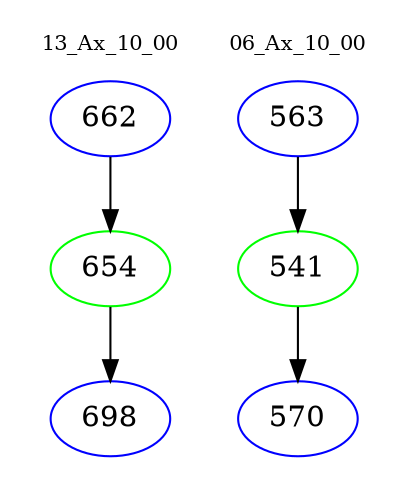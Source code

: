 digraph{
subgraph cluster_0 {
color = white
label = "13_Ax_10_00";
fontsize=10;
T0_662 [label="662", color="blue"]
T0_662 -> T0_654 [color="black"]
T0_654 [label="654", color="green"]
T0_654 -> T0_698 [color="black"]
T0_698 [label="698", color="blue"]
}
subgraph cluster_1 {
color = white
label = "06_Ax_10_00";
fontsize=10;
T1_563 [label="563", color="blue"]
T1_563 -> T1_541 [color="black"]
T1_541 [label="541", color="green"]
T1_541 -> T1_570 [color="black"]
T1_570 [label="570", color="blue"]
}
}
